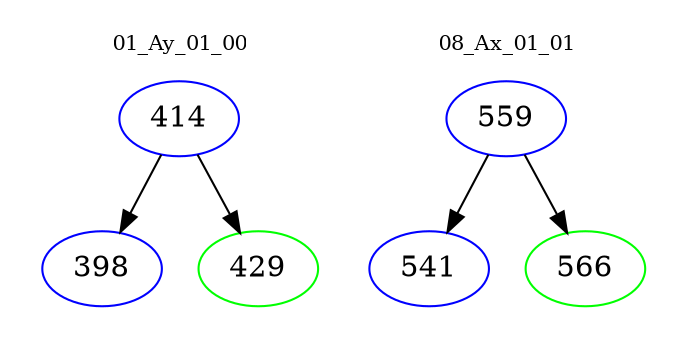 digraph{
subgraph cluster_0 {
color = white
label = "01_Ay_01_00";
fontsize=10;
T0_414 [label="414", color="blue"]
T0_414 -> T0_398 [color="black"]
T0_398 [label="398", color="blue"]
T0_414 -> T0_429 [color="black"]
T0_429 [label="429", color="green"]
}
subgraph cluster_1 {
color = white
label = "08_Ax_01_01";
fontsize=10;
T1_559 [label="559", color="blue"]
T1_559 -> T1_541 [color="black"]
T1_541 [label="541", color="blue"]
T1_559 -> T1_566 [color="black"]
T1_566 [label="566", color="green"]
}
}
